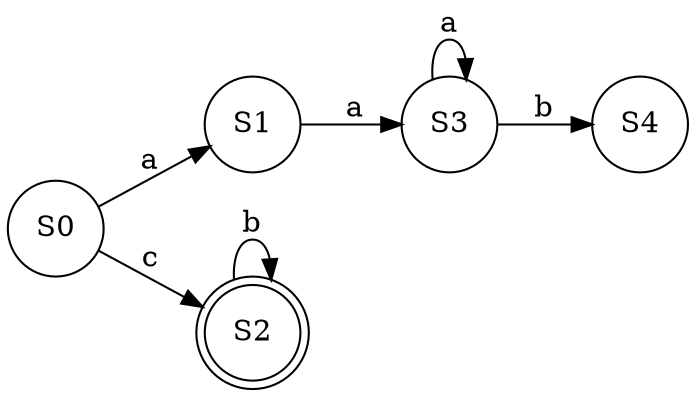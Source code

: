 digraph G{
rankdir=LR
node[shape=circle]
concentrate=true
nodoS0[label="S0"];

nodoS1[label="S1"];

nodoS0->nodoS1[label="a"];

nodoS2[label="S2"];

nodoS0->nodoS2[label="c"];

nodoS1[label="S1"];

nodoS3[label="S3"];

nodoS1->nodoS3[label="a"];

nodoS2[label="S2"][shape=doublecircle];

nodoS2[label="S2"];

nodoS2->nodoS2[label="b"];

nodoS3[label="S3"];

nodoS3[label="S3"];

nodoS3->nodoS3[label="a"];

nodoS4[label="S4"];

nodoS3->nodoS4[label="b"];

nodoS4[label="S4"];

}
